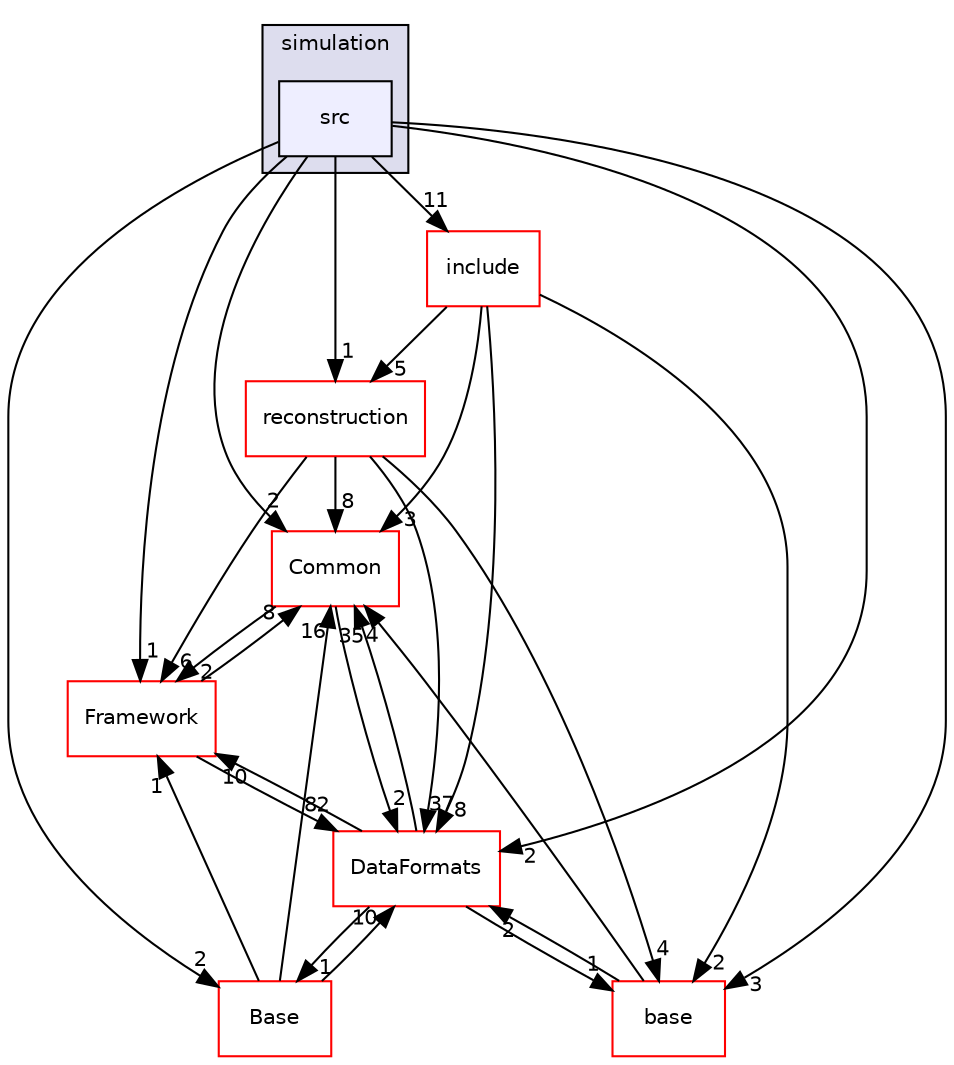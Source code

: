 digraph "/home/travis/build/AliceO2Group/AliceO2/Detectors/ITSMFT/common/simulation/src" {
  bgcolor=transparent;
  compound=true
  node [ fontsize="10", fontname="Helvetica"];
  edge [ labelfontsize="10", labelfontname="Helvetica"];
  subgraph clusterdir_948e043a2a9c0d8c3d26178da976c005 {
    graph [ bgcolor="#ddddee", pencolor="black", label="simulation" fontname="Helvetica", fontsize="10", URL="dir_948e043a2a9c0d8c3d26178da976c005.html"]
  dir_36f9785b6e7879c93ce113c7573e321a [shape=box, label="src", style="filled", fillcolor="#eeeeff", pencolor="black", URL="dir_36f9785b6e7879c93ce113c7573e321a.html"];
  }
  dir_2174d8cbbd82d5c404dd04814f845a3a [shape=box label="reconstruction" color="red" URL="dir_2174d8cbbd82d5c404dd04814f845a3a.html"];
  dir_4ab6b4cc6a7edbff49100e9123df213f [shape=box label="Common" color="red" URL="dir_4ab6b4cc6a7edbff49100e9123df213f.html"];
  dir_aece0de4a924a7db153b75165d0988be [shape=box label="include" color="red" URL="dir_aece0de4a924a7db153b75165d0988be.html"];
  dir_37c90836491b695b472bf98d1be8336b [shape=box label="Base" color="red" URL="dir_37c90836491b695b472bf98d1be8336b.html"];
  dir_7c9998090bca7c4aa89c05dd66fe73f5 [shape=box label="base" color="red" URL="dir_7c9998090bca7c4aa89c05dd66fe73f5.html"];
  dir_bcbb2cf9a3d3d83e5515c82071a07177 [shape=box label="Framework" color="red" URL="dir_bcbb2cf9a3d3d83e5515c82071a07177.html"];
  dir_2171f7ec022c5423887b07c69b2f5b48 [shape=box label="DataFormats" color="red" URL="dir_2171f7ec022c5423887b07c69b2f5b48.html"];
  dir_2174d8cbbd82d5c404dd04814f845a3a->dir_4ab6b4cc6a7edbff49100e9123df213f [headlabel="8", labeldistance=1.5 headhref="dir_000355_000027.html"];
  dir_2174d8cbbd82d5c404dd04814f845a3a->dir_7c9998090bca7c4aa89c05dd66fe73f5 [headlabel="4", labeldistance=1.5 headhref="dir_000355_000470.html"];
  dir_2174d8cbbd82d5c404dd04814f845a3a->dir_bcbb2cf9a3d3d83e5515c82071a07177 [headlabel="6", labeldistance=1.5 headhref="dir_000355_000013.html"];
  dir_2174d8cbbd82d5c404dd04814f845a3a->dir_2171f7ec022c5423887b07c69b2f5b48 [headlabel="37", labeldistance=1.5 headhref="dir_000355_000076.html"];
  dir_36f9785b6e7879c93ce113c7573e321a->dir_2174d8cbbd82d5c404dd04814f845a3a [headlabel="1", labeldistance=1.5 headhref="dir_000066_000355.html"];
  dir_36f9785b6e7879c93ce113c7573e321a->dir_4ab6b4cc6a7edbff49100e9123df213f [headlabel="2", labeldistance=1.5 headhref="dir_000066_000027.html"];
  dir_36f9785b6e7879c93ce113c7573e321a->dir_aece0de4a924a7db153b75165d0988be [headlabel="11", labeldistance=1.5 headhref="dir_000066_000063.html"];
  dir_36f9785b6e7879c93ce113c7573e321a->dir_37c90836491b695b472bf98d1be8336b [headlabel="2", labeldistance=1.5 headhref="dir_000066_000274.html"];
  dir_36f9785b6e7879c93ce113c7573e321a->dir_7c9998090bca7c4aa89c05dd66fe73f5 [headlabel="3", labeldistance=1.5 headhref="dir_000066_000470.html"];
  dir_36f9785b6e7879c93ce113c7573e321a->dir_bcbb2cf9a3d3d83e5515c82071a07177 [headlabel="1", labeldistance=1.5 headhref="dir_000066_000013.html"];
  dir_36f9785b6e7879c93ce113c7573e321a->dir_2171f7ec022c5423887b07c69b2f5b48 [headlabel="2", labeldistance=1.5 headhref="dir_000066_000076.html"];
  dir_4ab6b4cc6a7edbff49100e9123df213f->dir_bcbb2cf9a3d3d83e5515c82071a07177 [headlabel="2", labeldistance=1.5 headhref="dir_000027_000013.html"];
  dir_4ab6b4cc6a7edbff49100e9123df213f->dir_2171f7ec022c5423887b07c69b2f5b48 [headlabel="2", labeldistance=1.5 headhref="dir_000027_000076.html"];
  dir_aece0de4a924a7db153b75165d0988be->dir_2174d8cbbd82d5c404dd04814f845a3a [headlabel="5", labeldistance=1.5 headhref="dir_000063_000355.html"];
  dir_aece0de4a924a7db153b75165d0988be->dir_4ab6b4cc6a7edbff49100e9123df213f [headlabel="3", labeldistance=1.5 headhref="dir_000063_000027.html"];
  dir_aece0de4a924a7db153b75165d0988be->dir_7c9998090bca7c4aa89c05dd66fe73f5 [headlabel="2", labeldistance=1.5 headhref="dir_000063_000470.html"];
  dir_aece0de4a924a7db153b75165d0988be->dir_2171f7ec022c5423887b07c69b2f5b48 [headlabel="8", labeldistance=1.5 headhref="dir_000063_000076.html"];
  dir_37c90836491b695b472bf98d1be8336b->dir_4ab6b4cc6a7edbff49100e9123df213f [headlabel="16", labeldistance=1.5 headhref="dir_000274_000027.html"];
  dir_37c90836491b695b472bf98d1be8336b->dir_bcbb2cf9a3d3d83e5515c82071a07177 [headlabel="1", labeldistance=1.5 headhref="dir_000274_000013.html"];
  dir_37c90836491b695b472bf98d1be8336b->dir_2171f7ec022c5423887b07c69b2f5b48 [headlabel="10", labeldistance=1.5 headhref="dir_000274_000076.html"];
  dir_7c9998090bca7c4aa89c05dd66fe73f5->dir_4ab6b4cc6a7edbff49100e9123df213f [headlabel="4", labeldistance=1.5 headhref="dir_000470_000027.html"];
  dir_7c9998090bca7c4aa89c05dd66fe73f5->dir_2171f7ec022c5423887b07c69b2f5b48 [headlabel="2", labeldistance=1.5 headhref="dir_000470_000076.html"];
  dir_bcbb2cf9a3d3d83e5515c82071a07177->dir_4ab6b4cc6a7edbff49100e9123df213f [headlabel="8", labeldistance=1.5 headhref="dir_000013_000027.html"];
  dir_bcbb2cf9a3d3d83e5515c82071a07177->dir_2171f7ec022c5423887b07c69b2f5b48 [headlabel="82", labeldistance=1.5 headhref="dir_000013_000076.html"];
  dir_2171f7ec022c5423887b07c69b2f5b48->dir_4ab6b4cc6a7edbff49100e9123df213f [headlabel="35", labeldistance=1.5 headhref="dir_000076_000027.html"];
  dir_2171f7ec022c5423887b07c69b2f5b48->dir_37c90836491b695b472bf98d1be8336b [headlabel="1", labeldistance=1.5 headhref="dir_000076_000274.html"];
  dir_2171f7ec022c5423887b07c69b2f5b48->dir_7c9998090bca7c4aa89c05dd66fe73f5 [headlabel="1", labeldistance=1.5 headhref="dir_000076_000470.html"];
  dir_2171f7ec022c5423887b07c69b2f5b48->dir_bcbb2cf9a3d3d83e5515c82071a07177 [headlabel="10", labeldistance=1.5 headhref="dir_000076_000013.html"];
}
